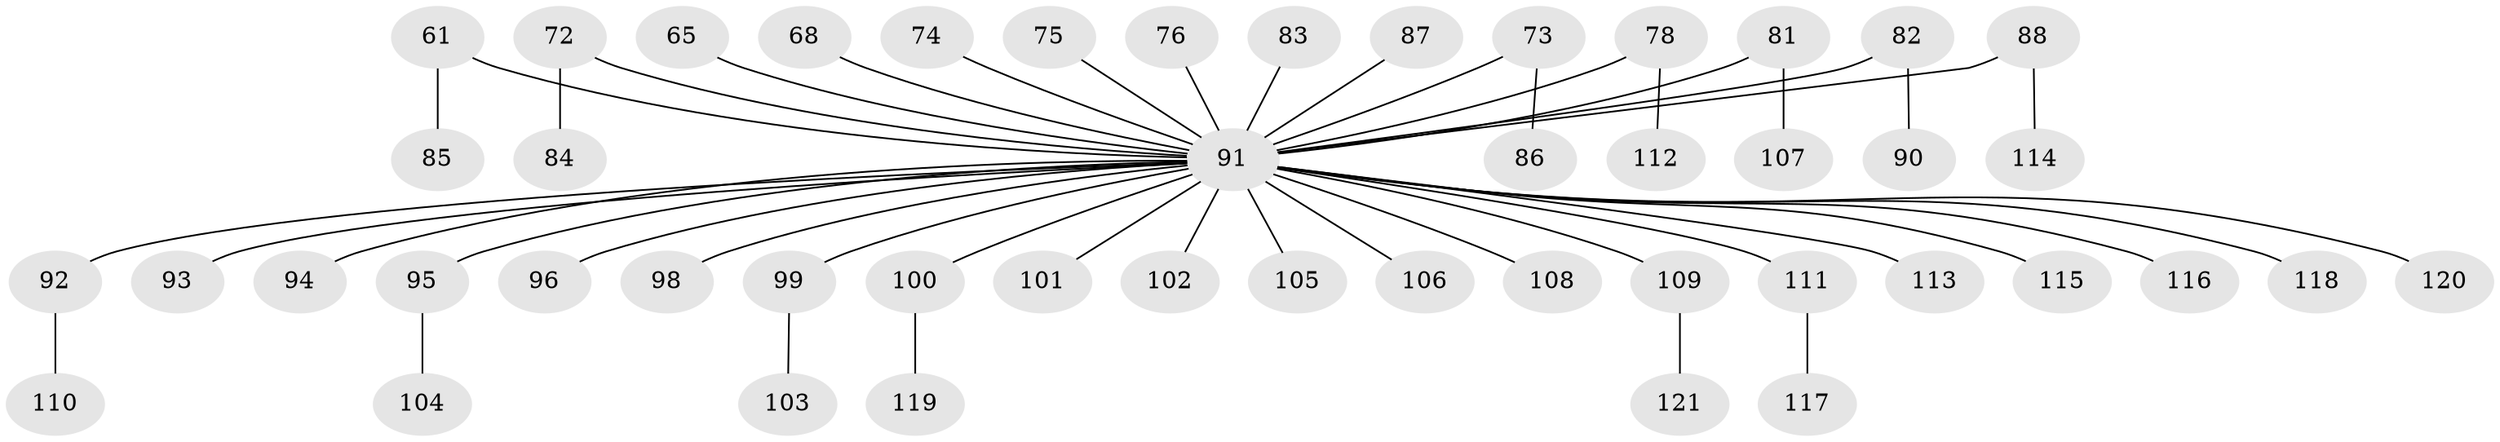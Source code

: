 // original degree distribution, {3: 0.10743801652892562, 7: 0.008264462809917356, 4: 0.09090909090909091, 2: 0.2727272727272727, 6: 0.008264462809917356, 1: 0.4793388429752066, 5: 0.03305785123966942}
// Generated by graph-tools (version 1.1) at 2025/56/03/04/25 21:56:42]
// undirected, 48 vertices, 47 edges
graph export_dot {
graph [start="1"]
  node [color=gray90,style=filled];
  61;
  65;
  68;
  72;
  73;
  74;
  75;
  76;
  78;
  81;
  82 [super="+69"];
  83;
  84;
  85;
  86;
  87;
  88;
  90;
  91 [super="+38+79+62+66+21+41+49+52+80+89+29+53+57+59+60+71+63"];
  92;
  93;
  94;
  95;
  96;
  98;
  99;
  100 [super="+97"];
  101;
  102;
  103;
  104;
  105;
  106;
  107;
  108;
  109;
  110;
  111;
  112;
  113;
  114;
  115;
  116;
  117;
  118;
  119;
  120;
  121;
  61 -- 85;
  61 -- 91;
  65 -- 91;
  68 -- 91;
  72 -- 84;
  72 -- 91;
  73 -- 86;
  73 -- 91;
  74 -- 91;
  75 -- 91;
  76 -- 91;
  78 -- 112;
  78 -- 91;
  81 -- 107;
  81 -- 91;
  82 -- 90;
  82 -- 91;
  83 -- 91;
  87 -- 91;
  88 -- 114;
  88 -- 91;
  91 -- 92;
  91 -- 93;
  91 -- 94;
  91 -- 98;
  91 -- 99;
  91 -- 106;
  91 -- 108;
  91 -- 109;
  91 -- 111;
  91 -- 113;
  91 -- 120;
  91 -- 100;
  91 -- 116;
  91 -- 95;
  91 -- 115;
  91 -- 96;
  91 -- 118;
  91 -- 102;
  91 -- 105;
  91 -- 101;
  92 -- 110;
  95 -- 104;
  99 -- 103;
  100 -- 119;
  109 -- 121;
  111 -- 117;
}
